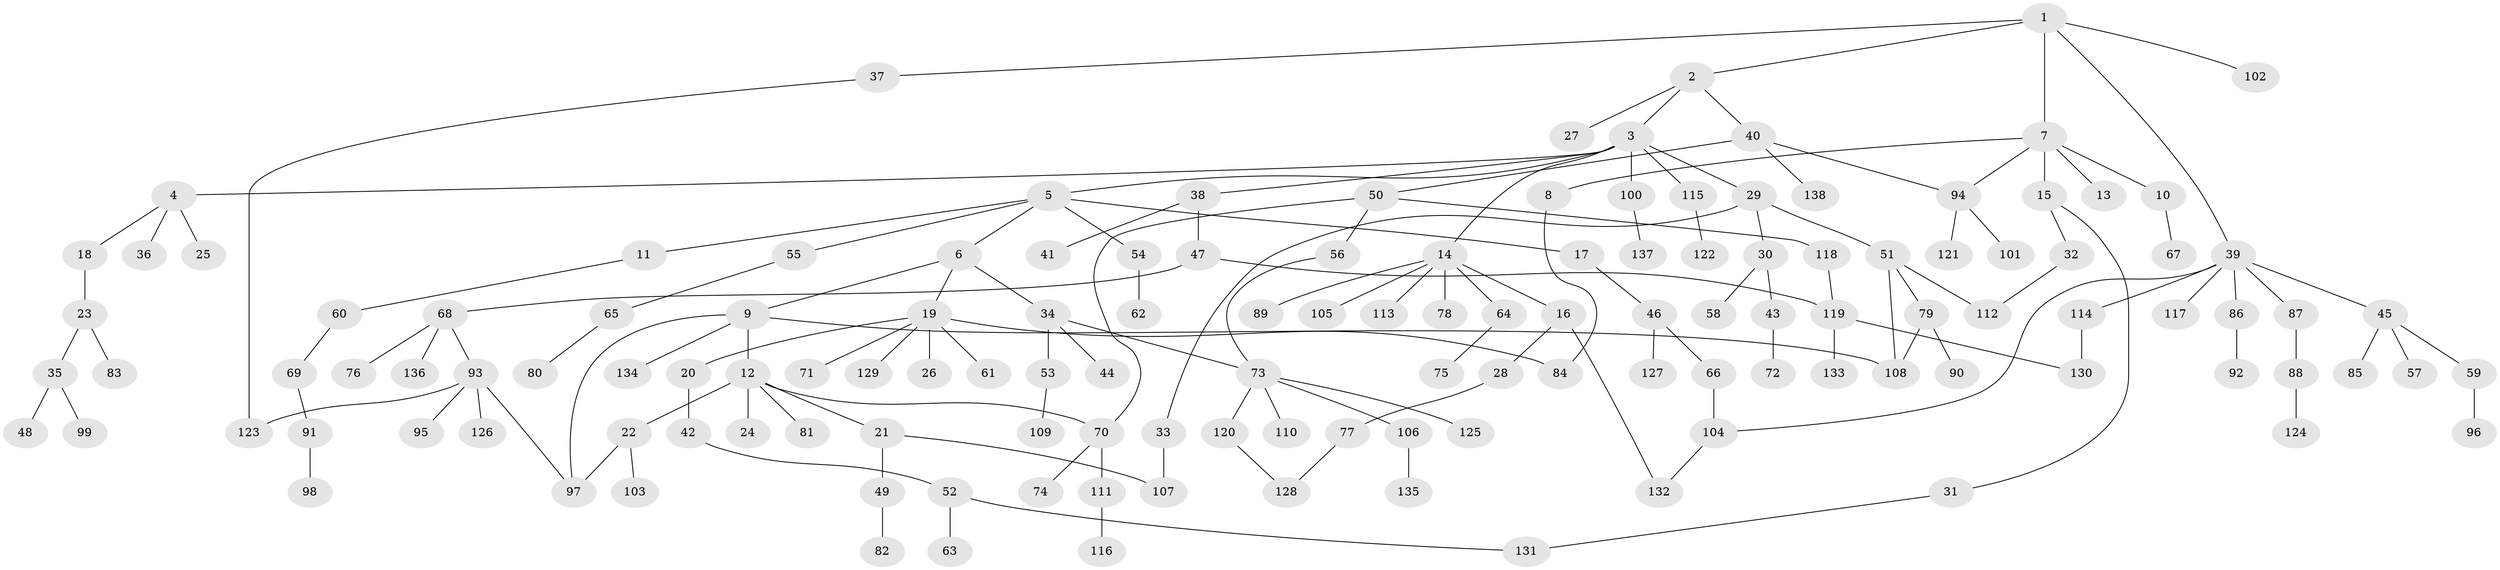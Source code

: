 // Generated by graph-tools (version 1.1) at 2025/01/03/09/25 03:01:11]
// undirected, 138 vertices, 154 edges
graph export_dot {
graph [start="1"]
  node [color=gray90,style=filled];
  1;
  2;
  3;
  4;
  5;
  6;
  7;
  8;
  9;
  10;
  11;
  12;
  13;
  14;
  15;
  16;
  17;
  18;
  19;
  20;
  21;
  22;
  23;
  24;
  25;
  26;
  27;
  28;
  29;
  30;
  31;
  32;
  33;
  34;
  35;
  36;
  37;
  38;
  39;
  40;
  41;
  42;
  43;
  44;
  45;
  46;
  47;
  48;
  49;
  50;
  51;
  52;
  53;
  54;
  55;
  56;
  57;
  58;
  59;
  60;
  61;
  62;
  63;
  64;
  65;
  66;
  67;
  68;
  69;
  70;
  71;
  72;
  73;
  74;
  75;
  76;
  77;
  78;
  79;
  80;
  81;
  82;
  83;
  84;
  85;
  86;
  87;
  88;
  89;
  90;
  91;
  92;
  93;
  94;
  95;
  96;
  97;
  98;
  99;
  100;
  101;
  102;
  103;
  104;
  105;
  106;
  107;
  108;
  109;
  110;
  111;
  112;
  113;
  114;
  115;
  116;
  117;
  118;
  119;
  120;
  121;
  122;
  123;
  124;
  125;
  126;
  127;
  128;
  129;
  130;
  131;
  132;
  133;
  134;
  135;
  136;
  137;
  138;
  1 -- 2;
  1 -- 7;
  1 -- 37;
  1 -- 39;
  1 -- 102;
  2 -- 3;
  2 -- 27;
  2 -- 40;
  3 -- 4;
  3 -- 5;
  3 -- 14;
  3 -- 29;
  3 -- 38;
  3 -- 100;
  3 -- 115;
  4 -- 18;
  4 -- 25;
  4 -- 36;
  5 -- 6;
  5 -- 11;
  5 -- 17;
  5 -- 54;
  5 -- 55;
  6 -- 9;
  6 -- 19;
  6 -- 34;
  7 -- 8;
  7 -- 10;
  7 -- 13;
  7 -- 15;
  7 -- 94;
  8 -- 84;
  9 -- 12;
  9 -- 134;
  9 -- 108;
  9 -- 97;
  10 -- 67;
  11 -- 60;
  12 -- 21;
  12 -- 22;
  12 -- 24;
  12 -- 81;
  12 -- 70;
  14 -- 16;
  14 -- 64;
  14 -- 78;
  14 -- 89;
  14 -- 105;
  14 -- 113;
  15 -- 31;
  15 -- 32;
  16 -- 28;
  16 -- 132;
  17 -- 46;
  18 -- 23;
  19 -- 20;
  19 -- 26;
  19 -- 61;
  19 -- 71;
  19 -- 129;
  19 -- 84;
  20 -- 42;
  21 -- 49;
  21 -- 107;
  22 -- 103;
  22 -- 97;
  23 -- 35;
  23 -- 83;
  28 -- 77;
  29 -- 30;
  29 -- 33;
  29 -- 51;
  30 -- 43;
  30 -- 58;
  31 -- 131;
  32 -- 112;
  33 -- 107;
  34 -- 44;
  34 -- 53;
  34 -- 73;
  35 -- 48;
  35 -- 99;
  37 -- 123;
  38 -- 41;
  38 -- 47;
  39 -- 45;
  39 -- 86;
  39 -- 87;
  39 -- 114;
  39 -- 117;
  39 -- 104;
  40 -- 50;
  40 -- 94;
  40 -- 138;
  42 -- 52;
  43 -- 72;
  45 -- 57;
  45 -- 59;
  45 -- 85;
  46 -- 66;
  46 -- 127;
  47 -- 68;
  47 -- 119;
  49 -- 82;
  50 -- 56;
  50 -- 70;
  50 -- 118;
  51 -- 79;
  51 -- 112;
  51 -- 108;
  52 -- 63;
  52 -- 131;
  53 -- 109;
  54 -- 62;
  55 -- 65;
  56 -- 73;
  59 -- 96;
  60 -- 69;
  64 -- 75;
  65 -- 80;
  66 -- 104;
  68 -- 76;
  68 -- 93;
  68 -- 136;
  69 -- 91;
  70 -- 74;
  70 -- 111;
  73 -- 106;
  73 -- 110;
  73 -- 120;
  73 -- 125;
  77 -- 128;
  79 -- 90;
  79 -- 108;
  86 -- 92;
  87 -- 88;
  88 -- 124;
  91 -- 98;
  93 -- 95;
  93 -- 97;
  93 -- 126;
  93 -- 123;
  94 -- 101;
  94 -- 121;
  100 -- 137;
  104 -- 132;
  106 -- 135;
  111 -- 116;
  114 -- 130;
  115 -- 122;
  118 -- 119;
  119 -- 130;
  119 -- 133;
  120 -- 128;
}

